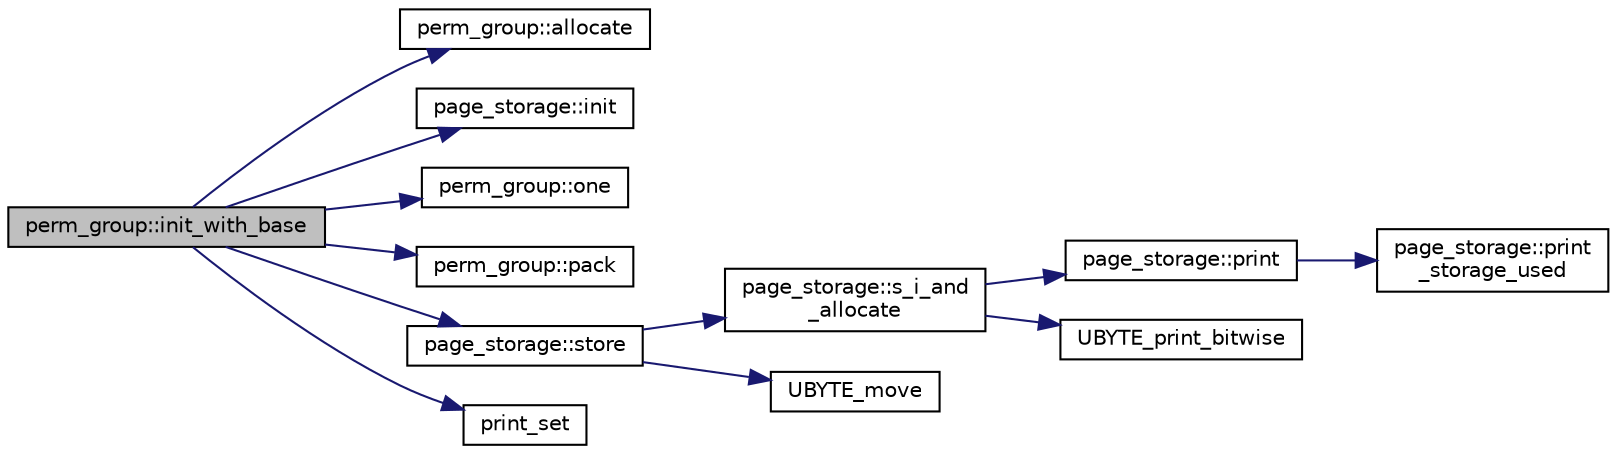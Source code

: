 digraph "perm_group::init_with_base"
{
  edge [fontname="Helvetica",fontsize="10",labelfontname="Helvetica",labelfontsize="10"];
  node [fontname="Helvetica",fontsize="10",shape=record];
  rankdir="LR";
  Node149 [label="perm_group::init_with_base",height=0.2,width=0.4,color="black", fillcolor="grey75", style="filled", fontcolor="black"];
  Node149 -> Node150 [color="midnightblue",fontsize="10",style="solid",fontname="Helvetica"];
  Node150 [label="perm_group::allocate",height=0.2,width=0.4,color="black", fillcolor="white", style="filled",URL="$df/d0a/classperm__group.html#a597c9991f5c1d8b16cc74bcd7003ee73"];
  Node149 -> Node151 [color="midnightblue",fontsize="10",style="solid",fontname="Helvetica"];
  Node151 [label="page_storage::init",height=0.2,width=0.4,color="black", fillcolor="white", style="filled",URL="$dc/d72/classpage__storage.html#a53d9d92efcff0000764402fcf7cef6e2"];
  Node149 -> Node152 [color="midnightblue",fontsize="10",style="solid",fontname="Helvetica"];
  Node152 [label="perm_group::one",height=0.2,width=0.4,color="black", fillcolor="white", style="filled",URL="$df/d0a/classperm__group.html#ab959c8e4c528c27dfc8d4ac1919681ee"];
  Node149 -> Node153 [color="midnightblue",fontsize="10",style="solid",fontname="Helvetica"];
  Node153 [label="perm_group::pack",height=0.2,width=0.4,color="black", fillcolor="white", style="filled",URL="$df/d0a/classperm__group.html#aa4595f87262bd95ed5656704c9cfa164"];
  Node149 -> Node154 [color="midnightblue",fontsize="10",style="solid",fontname="Helvetica"];
  Node154 [label="page_storage::store",height=0.2,width=0.4,color="black", fillcolor="white", style="filled",URL="$dc/d72/classpage__storage.html#a3d04ee0a97310a8211e223ccea1d2d3f"];
  Node154 -> Node155 [color="midnightblue",fontsize="10",style="solid",fontname="Helvetica"];
  Node155 [label="page_storage::s_i_and\l_allocate",height=0.2,width=0.4,color="black", fillcolor="white", style="filled",URL="$dc/d72/classpage__storage.html#aa43eb1ae49a6688771f7a89cbe2cd7bf"];
  Node155 -> Node156 [color="midnightblue",fontsize="10",style="solid",fontname="Helvetica"];
  Node156 [label="page_storage::print",height=0.2,width=0.4,color="black", fillcolor="white", style="filled",URL="$dc/d72/classpage__storage.html#a61e349f7431f6e16328bcfbc7e1d5633"];
  Node156 -> Node157 [color="midnightblue",fontsize="10",style="solid",fontname="Helvetica"];
  Node157 [label="page_storage::print\l_storage_used",height=0.2,width=0.4,color="black", fillcolor="white", style="filled",URL="$dc/d72/classpage__storage.html#a719dd1f54fd300fbc94ca2b750ed4508"];
  Node155 -> Node158 [color="midnightblue",fontsize="10",style="solid",fontname="Helvetica"];
  Node158 [label="UBYTE_print_bitwise",height=0.2,width=0.4,color="black", fillcolor="white", style="filled",URL="$d5/db4/io__and__os_8h.html#a920069ee78174f219534fed767865637"];
  Node154 -> Node159 [color="midnightblue",fontsize="10",style="solid",fontname="Helvetica"];
  Node159 [label="UBYTE_move",height=0.2,width=0.4,color="black", fillcolor="white", style="filled",URL="$d9/d60/discreta_8h.html#ae0491e6776a8371ca5387826b752780b"];
  Node149 -> Node160 [color="midnightblue",fontsize="10",style="solid",fontname="Helvetica"];
  Node160 [label="print_set",height=0.2,width=0.4,color="black", fillcolor="white", style="filled",URL="$d0/dd1/blt_8h.html#a8c1a5fc71aea7ff31d181f0103196a24"];
}
